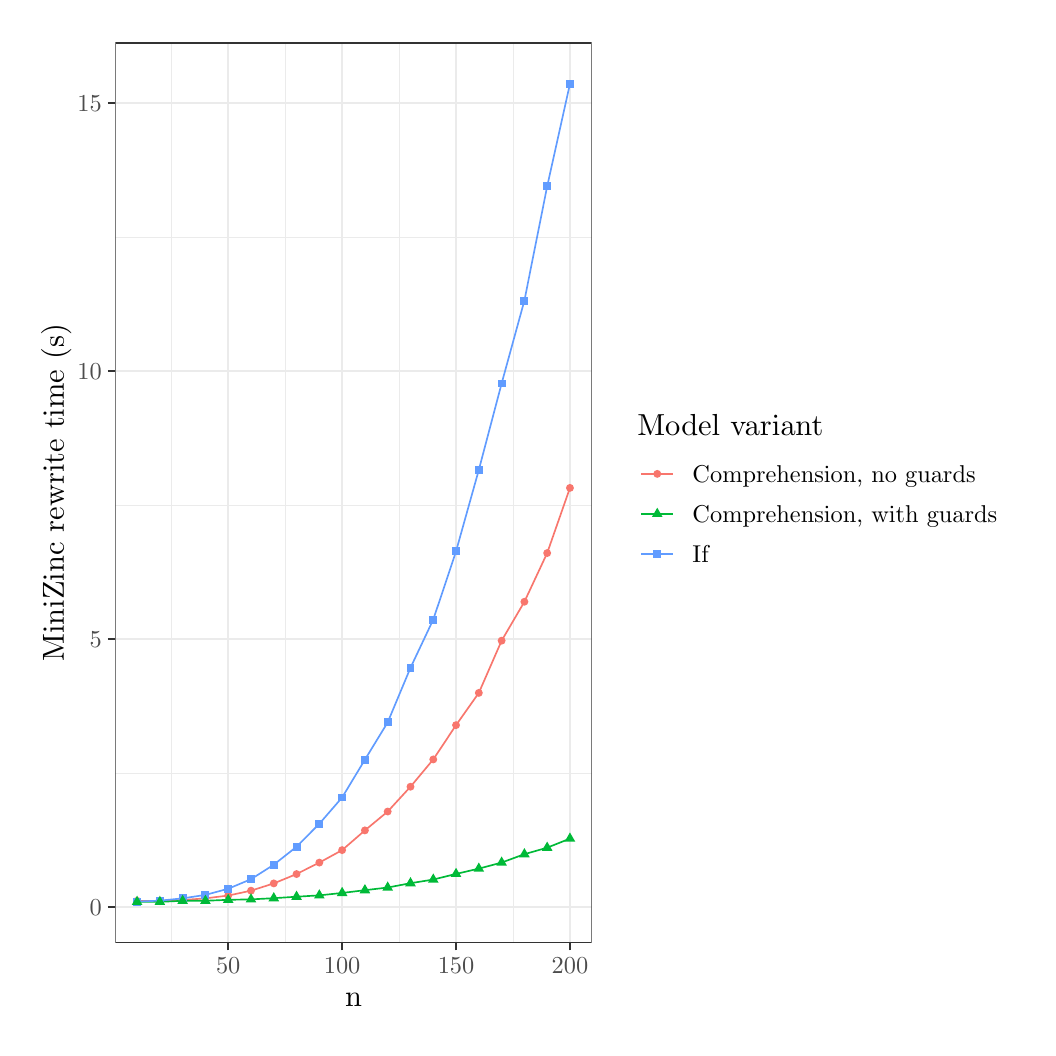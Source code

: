 % Created by tikzDevice version 0.12.6 on 2025-06-15 21:05:33
% !TEX encoding = UTF-8 Unicode
\begin{tikzpicture}[x=1pt,y=1pt]
\definecolor{fillColor}{RGB}{255,255,255}
\path[use as bounding box,fill=fillColor,fill opacity=0.00] (0,0) rectangle (361.35,361.35);
\begin{scope}
\path[clip] (  0.00,  0.00) rectangle (361.35,361.35);
\definecolor{drawColor}{RGB}{255,255,255}
\definecolor{fillColor}{RGB}{255,255,255}

\path[draw=drawColor,line width= 0.6pt,line join=round,line cap=round,fill=fillColor] (  0.00,  0.00) rectangle (361.35,361.35);
\end{scope}
\begin{scope}
\path[clip] ( 31.71, 30.69) rectangle (203.78,355.85);
\definecolor{fillColor}{RGB}{255,255,255}

\path[fill=fillColor] ( 31.71, 30.69) rectangle (203.78,355.85);
\definecolor{drawColor}{gray}{0.92}

\path[draw=drawColor,line width= 0.3pt,line join=round] ( 31.71, 91.95) --
	(203.78, 91.95);

\path[draw=drawColor,line width= 0.3pt,line join=round] ( 31.71,188.81) --
	(203.78,188.81);

\path[draw=drawColor,line width= 0.3pt,line join=round] ( 31.71,285.66) --
	(203.78,285.66);

\path[draw=drawColor,line width= 0.3pt,line join=round] ( 51.88, 30.69) --
	( 51.88,355.85);

\path[draw=drawColor,line width= 0.3pt,line join=round] ( 93.05, 30.69) --
	( 93.05,355.85);

\path[draw=drawColor,line width= 0.3pt,line join=round] (134.21, 30.69) --
	(134.21,355.85);

\path[draw=drawColor,line width= 0.3pt,line join=round] (175.37, 30.69) --
	(175.37,355.85);

\path[draw=drawColor,line width= 0.6pt,line join=round] ( 31.71, 43.53) --
	(203.78, 43.53);

\path[draw=drawColor,line width= 0.6pt,line join=round] ( 31.71,140.38) --
	(203.78,140.38);

\path[draw=drawColor,line width= 0.6pt,line join=round] ( 31.71,237.23) --
	(203.78,237.23);

\path[draw=drawColor,line width= 0.6pt,line join=round] ( 31.71,334.08) --
	(203.78,334.08);

\path[draw=drawColor,line width= 0.6pt,line join=round] ( 72.46, 30.69) --
	( 72.46,355.85);

\path[draw=drawColor,line width= 0.6pt,line join=round] (113.63, 30.69) --
	(113.63,355.85);

\path[draw=drawColor,line width= 0.6pt,line join=round] (154.79, 30.69) --
	(154.79,355.85);

\path[draw=drawColor,line width= 0.6pt,line join=round] (195.95, 30.69) --
	(195.95,355.85);
\definecolor{drawColor}{RGB}{248,118,109}

\path[draw=drawColor,line width= 0.6pt,line join=round] ( 39.53, 45.83) --
	( 47.77, 45.71) --
	( 56.00, 46.12) --
	( 64.23, 46.73) --
	( 72.46, 47.74) --
	( 80.70, 49.50) --
	( 88.93, 52.13) --
	( 97.16, 55.51) --
	(105.39, 59.65) --
	(113.63, 64.16) --
	(121.86, 71.29) --
	(130.09, 78.10) --
	(138.33, 87.07) --
	(146.56, 96.93) --
	(154.79,109.32) --
	(163.02,120.97) --
	(171.26,139.84) --
	(179.49,153.90) --
	(187.72,171.50) --
	(195.95,195.04);
\definecolor{drawColor}{RGB}{0,186,56}

\path[draw=drawColor,line width= 0.6pt,line join=round] ( 39.53, 45.48) --
	( 47.77, 45.47) --
	( 56.00, 45.84) --
	( 64.23, 45.85) --
	( 72.46, 46.20) --
	( 80.70, 46.36) --
	( 88.93, 46.79) --
	( 97.16, 47.32) --
	(105.39, 47.81) --
	(113.63, 48.68) --
	(121.86, 49.68) --
	(130.09, 50.64) --
	(138.33, 52.21) --
	(146.56, 53.52) --
	(154.79, 55.56) --
	(163.02, 57.47) --
	(171.26, 59.66) --
	(179.49, 62.69) --
	(187.72, 65.04) --
	(195.95, 68.32);
\definecolor{drawColor}{RGB}{97,156,255}

\path[draw=drawColor,line width= 0.6pt,line join=round] ( 39.53, 45.56) --
	( 47.77, 45.90) --
	( 56.00, 46.73) --
	( 64.23, 47.98) --
	( 72.46, 50.20) --
	( 80.70, 53.65) --
	( 88.93, 58.88) --
	( 97.16, 65.38) --
	(105.39, 73.68) --
	(113.63, 83.19) --
	(121.86, 96.84) --
	(130.09,110.33) --
	(138.33,130.05) --
	(146.56,147.47) --
	(154.79,172.15) --
	(163.02,201.55) --
	(171.26,232.78) --
	(179.49,262.74) --
	(187.72,304.02) --
	(195.95,341.07);
\definecolor{fillColor}{RGB}{248,118,109}

\path[fill=fillColor] ( 39.53, 45.83) circle (  1.43);

\path[fill=fillColor] ( 47.77, 45.71) circle (  1.43);

\path[fill=fillColor] ( 56.00, 46.12) circle (  1.43);

\path[fill=fillColor] ( 64.23, 46.73) circle (  1.43);

\path[fill=fillColor] ( 72.46, 47.74) circle (  1.43);

\path[fill=fillColor] ( 80.70, 49.50) circle (  1.43);

\path[fill=fillColor] ( 88.93, 52.13) circle (  1.43);

\path[fill=fillColor] ( 97.16, 55.51) circle (  1.43);

\path[fill=fillColor] (105.39, 59.65) circle (  1.43);

\path[fill=fillColor] (113.63, 64.16) circle (  1.43);

\path[fill=fillColor] (121.86, 71.29) circle (  1.43);

\path[fill=fillColor] (130.09, 78.10) circle (  1.43);

\path[fill=fillColor] (138.33, 87.07) circle (  1.43);

\path[fill=fillColor] (146.56, 96.93) circle (  1.43);

\path[fill=fillColor] (154.79,109.32) circle (  1.43);

\path[fill=fillColor] (163.02,120.97) circle (  1.43);

\path[fill=fillColor] (171.26,139.84) circle (  1.43);

\path[fill=fillColor] (179.49,153.90) circle (  1.43);

\path[fill=fillColor] (187.72,171.50) circle (  1.43);

\path[fill=fillColor] (195.95,195.04) circle (  1.43);
\definecolor{fillColor}{RGB}{97,156,255}

\path[fill=fillColor] ( 38.11, 44.14) --
	( 40.96, 44.14) --
	( 40.96, 46.99) --
	( 38.11, 46.99) --
	cycle;

\path[fill=fillColor] ( 46.34, 44.47) --
	( 49.19, 44.47) --
	( 49.19, 47.33) --
	( 46.34, 47.33) --
	cycle;

\path[fill=fillColor] ( 54.57, 45.30) --
	( 57.43, 45.30) --
	( 57.43, 48.16) --
	( 54.57, 48.16) --
	cycle;

\path[fill=fillColor] ( 62.80, 46.55) --
	( 65.66, 46.55) --
	( 65.66, 49.40) --
	( 62.80, 49.40) --
	cycle;

\path[fill=fillColor] ( 71.04, 48.77) --
	( 73.89, 48.77) --
	( 73.89, 51.63) --
	( 71.04, 51.63) --
	cycle;

\path[fill=fillColor] ( 79.27, 52.22) --
	( 82.12, 52.22) --
	( 82.12, 55.07) --
	( 79.27, 55.07) --
	cycle;

\path[fill=fillColor] ( 87.50, 57.46) --
	( 90.36, 57.46) --
	( 90.36, 60.31) --
	( 87.50, 60.31) --
	cycle;

\path[fill=fillColor] ( 95.74, 63.95) --
	( 98.59, 63.95) --
	( 98.59, 66.81) --
	( 95.74, 66.81) --
	cycle;

\path[fill=fillColor] (103.97, 72.26) --
	(106.82, 72.26) --
	(106.82, 75.11) --
	(103.97, 75.11) --
	cycle;

\path[fill=fillColor] (112.20, 81.76) --
	(115.05, 81.76) --
	(115.05, 84.61) --
	(112.20, 84.61) --
	cycle;

\path[fill=fillColor] (120.43, 95.41) --
	(123.29, 95.41) --
	(123.29, 98.26) --
	(120.43, 98.26) --
	cycle;

\path[fill=fillColor] (128.67,108.90) --
	(131.52,108.90) --
	(131.52,111.76) --
	(128.67,111.76) --
	cycle;

\path[fill=fillColor] (136.90,128.62) --
	(139.75,128.62) --
	(139.75,131.48) --
	(136.90,131.48) --
	cycle;

\path[fill=fillColor] (145.13,146.04) --
	(147.99,146.04) --
	(147.99,148.90) --
	(145.13,148.90) --
	cycle;

\path[fill=fillColor] (153.36,170.72) --
	(156.22,170.72) --
	(156.22,173.57) --
	(153.36,173.57) --
	cycle;

\path[fill=fillColor] (161.60,200.13) --
	(164.45,200.13) --
	(164.45,202.98) --
	(161.60,202.98) --
	cycle;

\path[fill=fillColor] (169.83,231.36) --
	(172.68,231.36) --
	(172.68,234.21) --
	(169.83,234.21) --
	cycle;

\path[fill=fillColor] (178.06,261.31) --
	(180.92,261.31) --
	(180.92,264.16) --
	(178.06,264.16) --
	cycle;

\path[fill=fillColor] (186.30,302.59) --
	(189.15,302.59) --
	(189.15,305.45) --
	(186.30,305.45) --
	cycle;

\path[fill=fillColor] (194.53,339.64) --
	(197.38,339.64) --
	(197.38,342.50) --
	(194.53,342.50) --
	cycle;
\definecolor{fillColor}{RGB}{0,186,56}

\path[fill=fillColor] ( 39.53, 47.70) --
	( 41.45, 44.37) --
	( 37.61, 44.37) --
	cycle;

\path[fill=fillColor] ( 47.77, 47.68) --
	( 49.69, 44.36) --
	( 45.84, 44.36) --
	cycle;

\path[fill=fillColor] ( 56.00, 48.06) --
	( 57.92, 44.73) --
	( 54.08, 44.73) --
	cycle;

\path[fill=fillColor] ( 64.23, 48.07) --
	( 66.15, 44.74) --
	( 62.31, 44.74) --
	cycle;

\path[fill=fillColor] ( 72.46, 48.41) --
	( 74.39, 45.09) --
	( 70.54, 45.09) --
	cycle;

\path[fill=fillColor] ( 80.70, 48.58) --
	( 82.62, 45.25) --
	( 78.78, 45.25) --
	cycle;

\path[fill=fillColor] ( 88.93, 49.01) --
	( 90.85, 45.68) --
	( 87.01, 45.68) --
	cycle;

\path[fill=fillColor] ( 97.16, 49.54) --
	( 99.08, 46.21) --
	( 95.24, 46.21) --
	cycle;

\path[fill=fillColor] (105.39, 50.03) --
	(107.32, 46.70) --
	(103.47, 46.70) --
	cycle;

\path[fill=fillColor] (113.63, 50.90) --
	(115.55, 47.57) --
	(111.71, 47.57) --
	cycle;

\path[fill=fillColor] (121.86, 51.90) --
	(123.78, 48.57) --
	(119.94, 48.57) --
	cycle;

\path[fill=fillColor] (130.09, 52.86) --
	(132.01, 49.53) --
	(128.17, 49.53) --
	cycle;

\path[fill=fillColor] (138.33, 54.43) --
	(140.25, 51.10) --
	(136.40, 51.10) --
	cycle;

\path[fill=fillColor] (146.56, 55.74) --
	(148.48, 52.41) --
	(144.64, 52.41) --
	cycle;

\path[fill=fillColor] (154.79, 57.78) --
	(156.71, 54.46) --
	(152.87, 54.46) --
	cycle;

\path[fill=fillColor] (163.02, 59.69) --
	(164.95, 56.36) --
	(161.10, 56.36) --
	cycle;

\path[fill=fillColor] (171.26, 61.88) --
	(173.18, 58.55) --
	(169.34, 58.55) --
	cycle;

\path[fill=fillColor] (179.49, 64.91) --
	(181.41, 61.58) --
	(177.57, 61.58) --
	cycle;

\path[fill=fillColor] (187.72, 67.26) --
	(189.64, 63.93) --
	(185.80, 63.93) --
	cycle;

\path[fill=fillColor] (195.95, 70.54) --
	(197.88, 67.21) --
	(194.03, 67.21) --
	cycle;
\definecolor{drawColor}{gray}{0.20}

\path[draw=drawColor,line width= 0.6pt,line join=round,line cap=round] ( 31.71, 30.69) rectangle (203.78,355.85);
\end{scope}
\begin{scope}
\path[clip] (  0.00,  0.00) rectangle (361.35,361.35);
\definecolor{drawColor}{gray}{0.30}

\node[text=drawColor,anchor=base east,inner sep=0pt, outer sep=0pt, scale=  0.88] at ( 26.76, 40.50) {0};

\node[text=drawColor,anchor=base east,inner sep=0pt, outer sep=0pt, scale=  0.88] at ( 26.76,137.35) {5};

\node[text=drawColor,anchor=base east,inner sep=0pt, outer sep=0pt, scale=  0.88] at ( 26.76,234.20) {10};

\node[text=drawColor,anchor=base east,inner sep=0pt, outer sep=0pt, scale=  0.88] at ( 26.76,331.05) {15};
\end{scope}
\begin{scope}
\path[clip] (  0.00,  0.00) rectangle (361.35,361.35);
\definecolor{drawColor}{gray}{0.20}

\path[draw=drawColor,line width= 0.6pt,line join=round] ( 28.96, 43.53) --
	( 31.71, 43.53);

\path[draw=drawColor,line width= 0.6pt,line join=round] ( 28.96,140.38) --
	( 31.71,140.38);

\path[draw=drawColor,line width= 0.6pt,line join=round] ( 28.96,237.23) --
	( 31.71,237.23);

\path[draw=drawColor,line width= 0.6pt,line join=round] ( 28.96,334.08) --
	( 31.71,334.08);
\end{scope}
\begin{scope}
\path[clip] (  0.00,  0.00) rectangle (361.35,361.35);
\definecolor{drawColor}{gray}{0.20}

\path[draw=drawColor,line width= 0.6pt,line join=round] ( 72.46, 27.94) --
	( 72.46, 30.69);

\path[draw=drawColor,line width= 0.6pt,line join=round] (113.63, 27.94) --
	(113.63, 30.69);

\path[draw=drawColor,line width= 0.6pt,line join=round] (154.79, 27.94) --
	(154.79, 30.69);

\path[draw=drawColor,line width= 0.6pt,line join=round] (195.95, 27.94) --
	(195.95, 30.69);
\end{scope}
\begin{scope}
\path[clip] (  0.00,  0.00) rectangle (361.35,361.35);
\definecolor{drawColor}{gray}{0.30}

\node[text=drawColor,anchor=base,inner sep=0pt, outer sep=0pt, scale=  0.88] at ( 72.46, 19.68) {50};

\node[text=drawColor,anchor=base,inner sep=0pt, outer sep=0pt, scale=  0.88] at (113.63, 19.68) {100};

\node[text=drawColor,anchor=base,inner sep=0pt, outer sep=0pt, scale=  0.88] at (154.79, 19.68) {150};

\node[text=drawColor,anchor=base,inner sep=0pt, outer sep=0pt, scale=  0.88] at (195.95, 19.68) {200};
\end{scope}
\begin{scope}
\path[clip] (  0.00,  0.00) rectangle (361.35,361.35);
\definecolor{drawColor}{RGB}{0,0,0}

\node[text=drawColor,anchor=base,inner sep=0pt, outer sep=0pt, scale=  1.10] at (117.74,  7.64) {n};
\end{scope}
\begin{scope}
\path[clip] (  0.00,  0.00) rectangle (361.35,361.35);
\definecolor{drawColor}{RGB}{0,0,0}

\node[text=drawColor,rotate= 90.00,anchor=base,inner sep=0pt, outer sep=0pt, scale=  1.10] at ( 13.08,193.27) {MiniZinc rewrite time (s)};
\end{scope}
\begin{scope}
\path[clip] (  0.00,  0.00) rectangle (361.35,361.35);
\definecolor{fillColor}{RGB}{255,255,255}

\path[fill=fillColor] (214.78,158.48) rectangle (355.85,228.06);
\end{scope}
\begin{scope}
\path[clip] (  0.00,  0.00) rectangle (361.35,361.35);
\definecolor{drawColor}{RGB}{0,0,0}

\node[text=drawColor,anchor=base west,inner sep=0pt, outer sep=0pt, scale=  1.10] at (220.28,213.91) {Model variant};
\end{scope}
\begin{scope}
\path[clip] (  0.00,  0.00) rectangle (361.35,361.35);
\definecolor{fillColor}{RGB}{255,255,255}

\path[fill=fillColor] (220.28,192.89) rectangle (234.73,207.34);
\end{scope}
\begin{scope}
\path[clip] (  0.00,  0.00) rectangle (361.35,361.35);
\definecolor{drawColor}{RGB}{248,118,109}

\path[draw=drawColor,line width= 0.6pt,line join=round] (221.72,200.11) -- (233.28,200.11);
\end{scope}
\begin{scope}
\path[clip] (  0.00,  0.00) rectangle (361.35,361.35);
\definecolor{fillColor}{RGB}{248,118,109}

\path[fill=fillColor] (227.50,200.11) circle (  1.43);
\end{scope}
\begin{scope}
\path[clip] (  0.00,  0.00) rectangle (361.35,361.35);
\definecolor{fillColor}{RGB}{255,255,255}

\path[fill=fillColor] (220.28,178.43) rectangle (234.73,192.89);
\end{scope}
\begin{scope}
\path[clip] (  0.00,  0.00) rectangle (361.35,361.35);
\definecolor{drawColor}{RGB}{0,186,56}

\path[draw=drawColor,line width= 0.6pt,line join=round] (221.72,185.66) -- (233.28,185.66);
\end{scope}
\begin{scope}
\path[clip] (  0.00,  0.00) rectangle (361.35,361.35);
\definecolor{fillColor}{RGB}{0,186,56}

\path[fill=fillColor] (227.50,187.88) --
	(229.42,184.55) --
	(225.58,184.55) --
	cycle;
\end{scope}
\begin{scope}
\path[clip] (  0.00,  0.00) rectangle (361.35,361.35);
\definecolor{fillColor}{RGB}{255,255,255}

\path[fill=fillColor] (220.28,163.98) rectangle (234.73,178.43);
\end{scope}
\begin{scope}
\path[clip] (  0.00,  0.00) rectangle (361.35,361.35);
\definecolor{drawColor}{RGB}{97,156,255}

\path[draw=drawColor,line width= 0.6pt,line join=round] (221.72,171.21) -- (233.28,171.21);
\end{scope}
\begin{scope}
\path[clip] (  0.00,  0.00) rectangle (361.35,361.35);
\definecolor{fillColor}{RGB}{97,156,255}

\path[fill=fillColor] (226.08,169.78) --
	(228.93,169.78) --
	(228.93,172.63) --
	(226.08,172.63) --
	cycle;
\end{scope}
\begin{scope}
\path[clip] (  0.00,  0.00) rectangle (361.35,361.35);
\definecolor{drawColor}{RGB}{0,0,0}

\node[text=drawColor,anchor=base west,inner sep=0pt, outer sep=0pt, scale=  0.88] at (240.23,197.08) {Comprehension, no guards};
\end{scope}
\begin{scope}
\path[clip] (  0.00,  0.00) rectangle (361.35,361.35);
\definecolor{drawColor}{RGB}{0,0,0}

\node[text=drawColor,anchor=base west,inner sep=0pt, outer sep=0pt, scale=  0.88] at (240.23,182.63) {Comprehension, with guards};
\end{scope}
\begin{scope}
\path[clip] (  0.00,  0.00) rectangle (361.35,361.35);
\definecolor{drawColor}{RGB}{0,0,0}

\node[text=drawColor,anchor=base west,inner sep=0pt, outer sep=0pt, scale=  0.88] at (240.23,168.18) {If};
\end{scope}
\end{tikzpicture}
